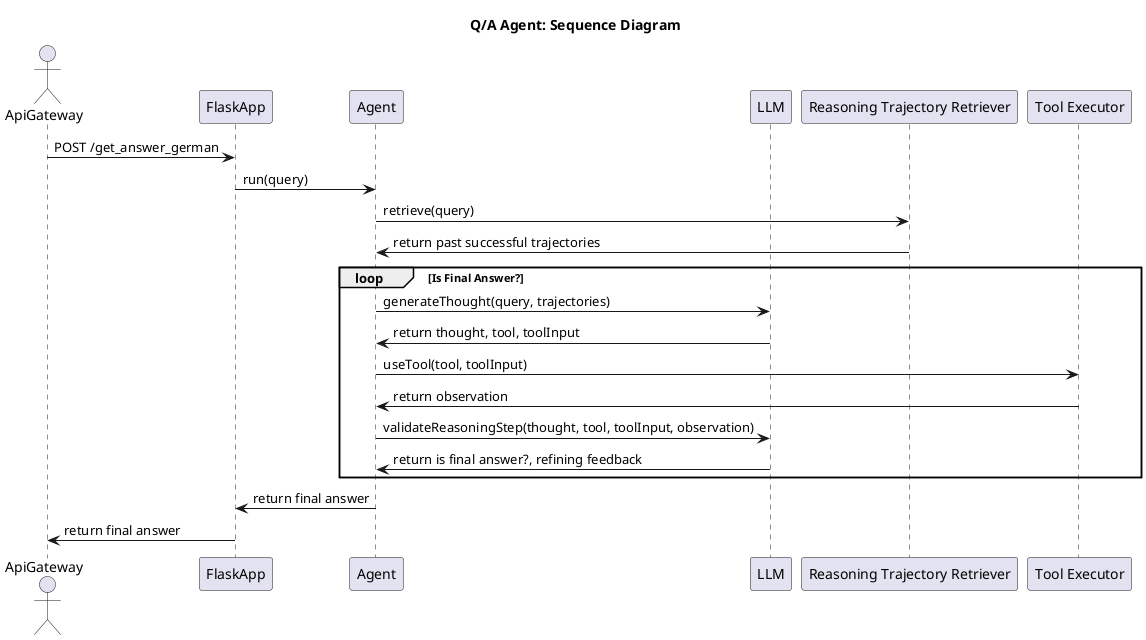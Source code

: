 @startuml
Title Q/A Agent: Sequence Diagram

actor ApiGateway

participant "FlaskApp" as FApp
participant "Agent" as A
participant "LLM" as LLM
participant "Reasoning Trajectory Retriever" as TR
participant "Tool Executor" as TE

ApiGateway -> FApp: POST /get_answer_german
FApp -> A: run(query)
A -> TR: retrieve(query)
TR -> A: return past successful trajectories

loop Is Final Answer?
    A -> LLM: generateThought(query, trajectories)
    LLM -> A: return thought, tool, toolInput
    A -> TE: useTool(tool, toolInput)
    TE -> A: return observation
    A -> LLM: validateReasoningStep(thought, tool, toolInput, observation)
    LLM -> A: return is final answer?, refining feedback
end

A -> FApp: return final answer

FApp -> ApiGateway: return final answer

@enduml